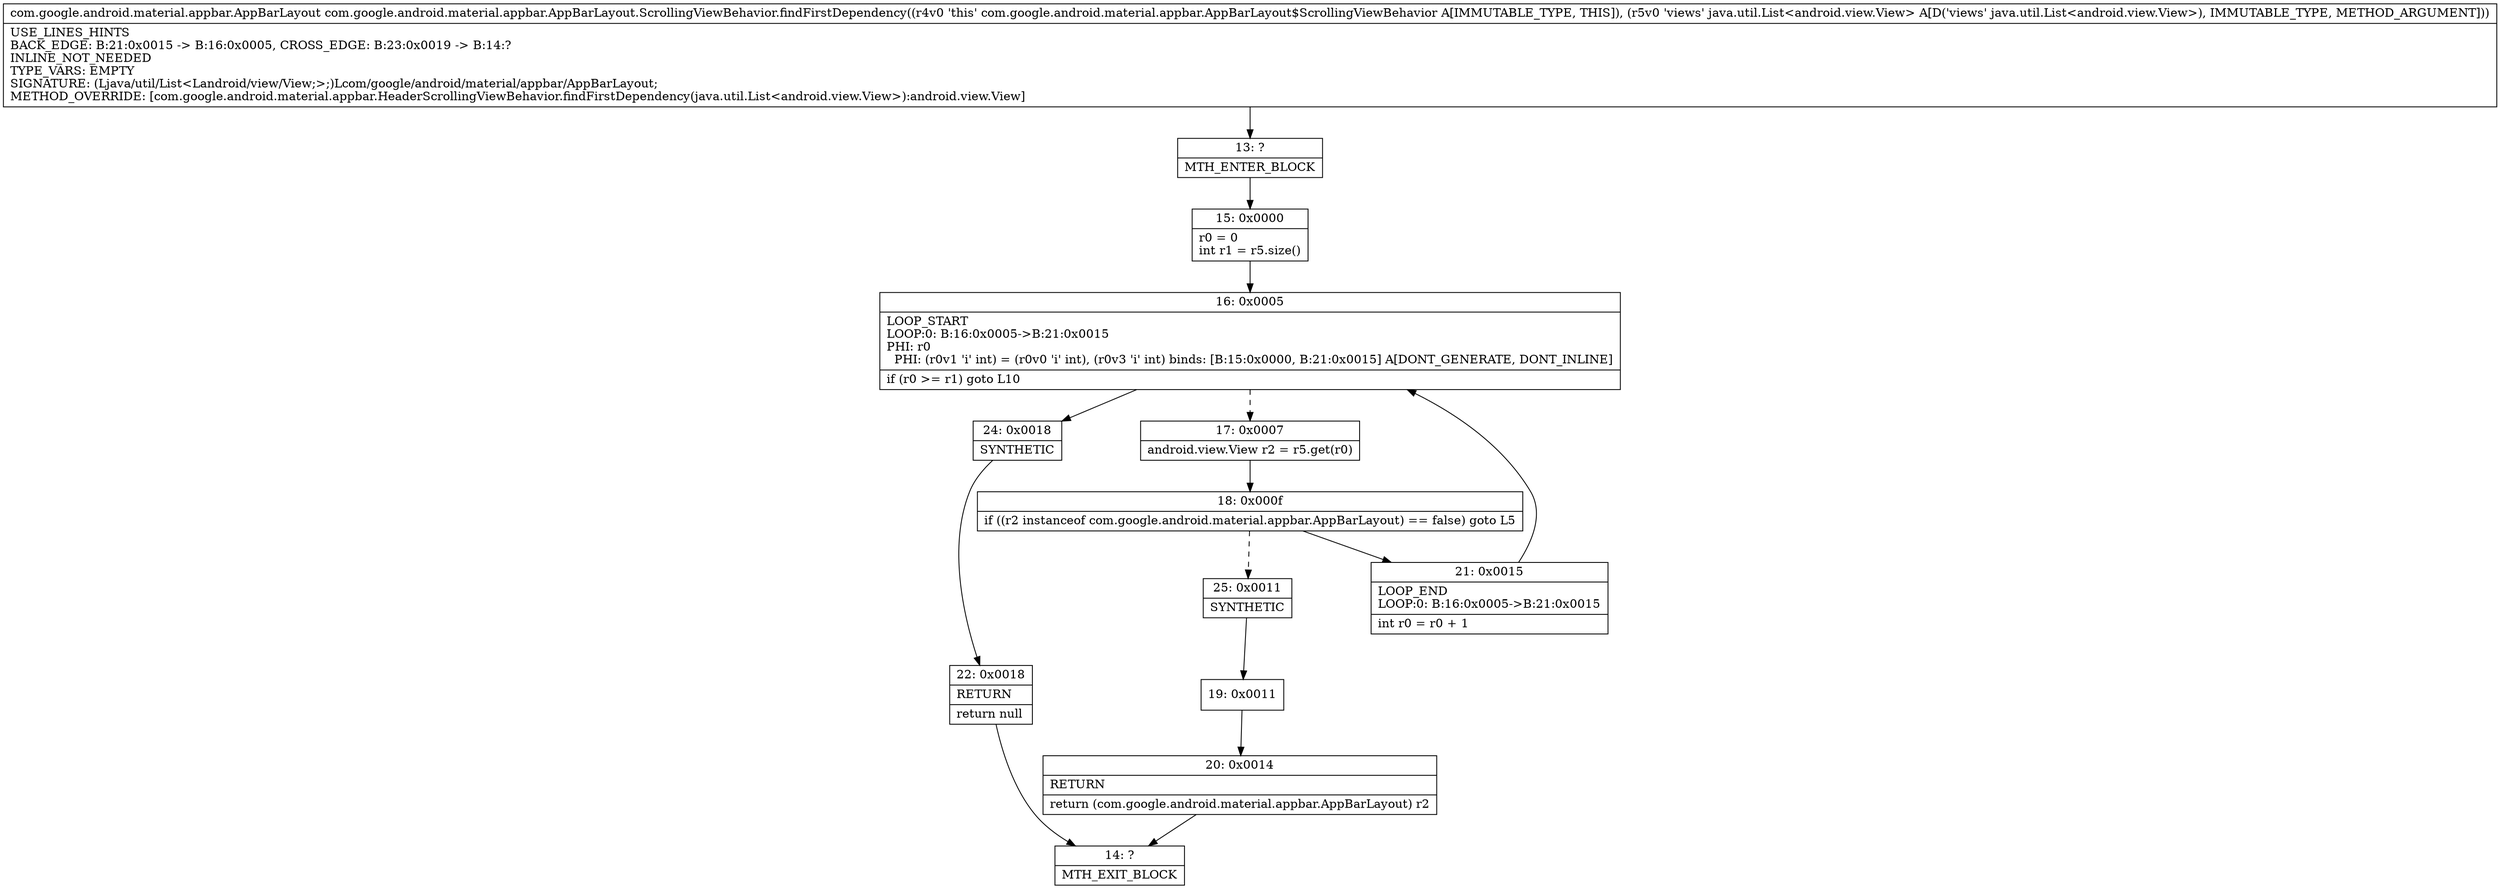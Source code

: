 digraph "CFG forcom.google.android.material.appbar.AppBarLayout.ScrollingViewBehavior.findFirstDependency(Ljava\/util\/List;)Lcom\/google\/android\/material\/appbar\/AppBarLayout;" {
Node_13 [shape=record,label="{13\:\ ?|MTH_ENTER_BLOCK\l}"];
Node_15 [shape=record,label="{15\:\ 0x0000|r0 = 0\lint r1 = r5.size()\l}"];
Node_16 [shape=record,label="{16\:\ 0x0005|LOOP_START\lLOOP:0: B:16:0x0005\-\>B:21:0x0015\lPHI: r0 \l  PHI: (r0v1 'i' int) = (r0v0 'i' int), (r0v3 'i' int) binds: [B:15:0x0000, B:21:0x0015] A[DONT_GENERATE, DONT_INLINE]\l|if (r0 \>= r1) goto L10\l}"];
Node_17 [shape=record,label="{17\:\ 0x0007|android.view.View r2 = r5.get(r0)\l}"];
Node_18 [shape=record,label="{18\:\ 0x000f|if ((r2 instanceof com.google.android.material.appbar.AppBarLayout) == false) goto L5\l}"];
Node_21 [shape=record,label="{21\:\ 0x0015|LOOP_END\lLOOP:0: B:16:0x0005\-\>B:21:0x0015\l|int r0 = r0 + 1\l}"];
Node_25 [shape=record,label="{25\:\ 0x0011|SYNTHETIC\l}"];
Node_19 [shape=record,label="{19\:\ 0x0011}"];
Node_20 [shape=record,label="{20\:\ 0x0014|RETURN\l|return (com.google.android.material.appbar.AppBarLayout) r2\l}"];
Node_14 [shape=record,label="{14\:\ ?|MTH_EXIT_BLOCK\l}"];
Node_24 [shape=record,label="{24\:\ 0x0018|SYNTHETIC\l}"];
Node_22 [shape=record,label="{22\:\ 0x0018|RETURN\l|return null\l}"];
MethodNode[shape=record,label="{com.google.android.material.appbar.AppBarLayout com.google.android.material.appbar.AppBarLayout.ScrollingViewBehavior.findFirstDependency((r4v0 'this' com.google.android.material.appbar.AppBarLayout$ScrollingViewBehavior A[IMMUTABLE_TYPE, THIS]), (r5v0 'views' java.util.List\<android.view.View\> A[D('views' java.util.List\<android.view.View\>), IMMUTABLE_TYPE, METHOD_ARGUMENT]))  | USE_LINES_HINTS\lBACK_EDGE: B:21:0x0015 \-\> B:16:0x0005, CROSS_EDGE: B:23:0x0019 \-\> B:14:?\lINLINE_NOT_NEEDED\lTYPE_VARS: EMPTY\lSIGNATURE: (Ljava\/util\/List\<Landroid\/view\/View;\>;)Lcom\/google\/android\/material\/appbar\/AppBarLayout;\lMETHOD_OVERRIDE: [com.google.android.material.appbar.HeaderScrollingViewBehavior.findFirstDependency(java.util.List\<android.view.View\>):android.view.View]\l}"];
MethodNode -> Node_13;Node_13 -> Node_15;
Node_15 -> Node_16;
Node_16 -> Node_17[style=dashed];
Node_16 -> Node_24;
Node_17 -> Node_18;
Node_18 -> Node_21;
Node_18 -> Node_25[style=dashed];
Node_21 -> Node_16;
Node_25 -> Node_19;
Node_19 -> Node_20;
Node_20 -> Node_14;
Node_24 -> Node_22;
Node_22 -> Node_14;
}


